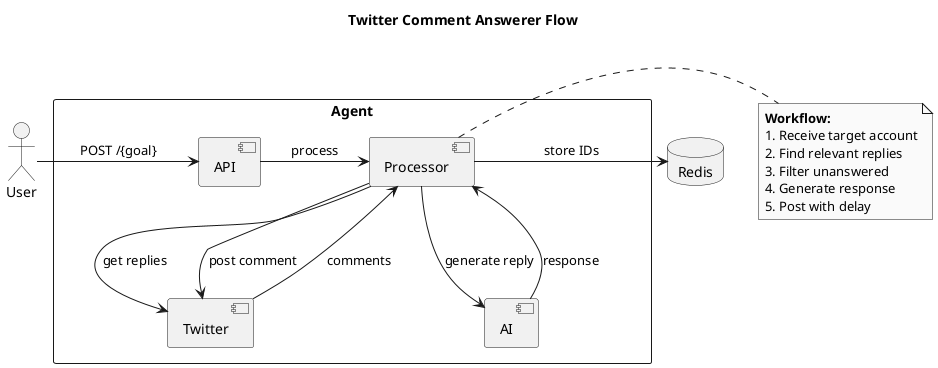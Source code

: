 @startuml
skinparam monochrome true
hide empty description

title Twitter Comment Answerer Flow

actor User
rectangle "Agent" {
  component "API" as api
  component "Processor" as proc
  component "Twitter" as tw
  component "AI" as ai
}

database Redis

User -> api : "POST /{goal}"
api -> proc : "process"
proc -> tw : "get replies"
tw --> proc : "comments"
proc -> ai : "generate reply"
ai --> proc : "response"
proc -> tw : "post comment"
proc -> Redis : "store IDs"

note right of proc
  **Workflow:**
  1. Receive target account
  2. Find relevant replies
  3. Filter unanswered
  4. Generate response
  5. Post with delay
end note

@enduml